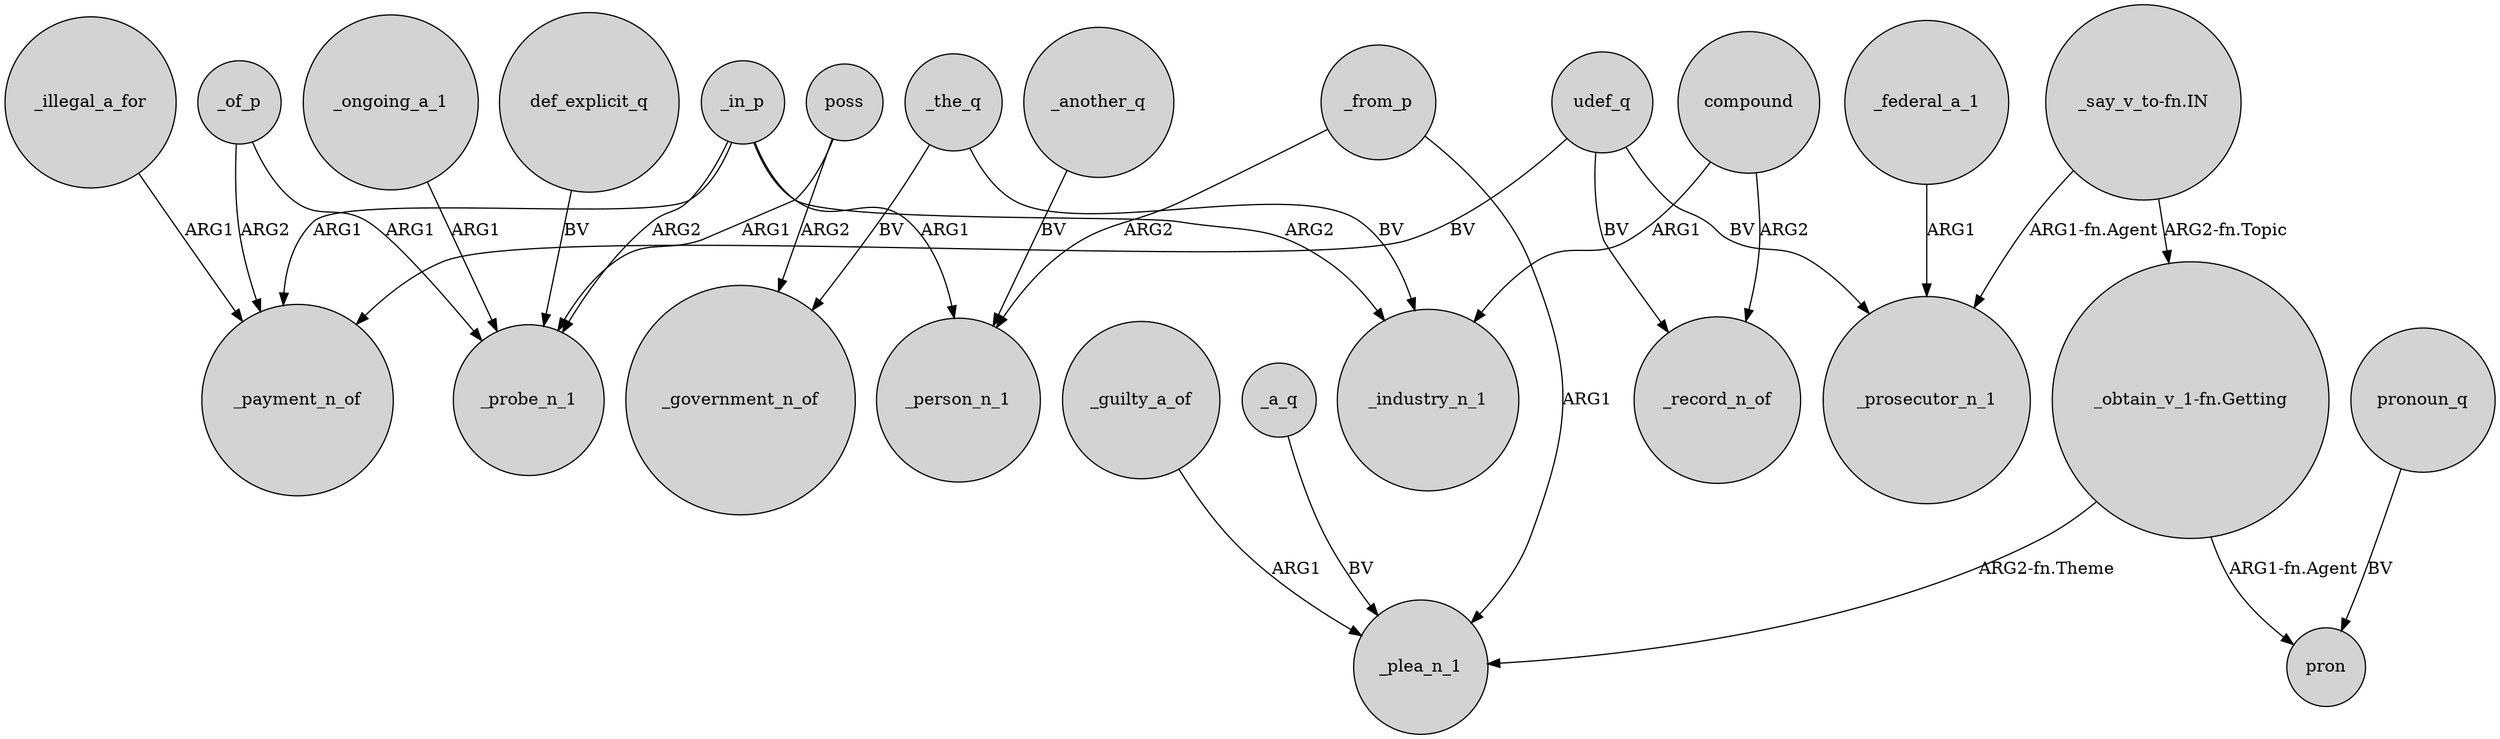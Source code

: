 digraph {
	node [shape=circle style=filled]
	_illegal_a_for -> _payment_n_of [label=ARG1]
	"_say_v_to-fn.IN" -> _prosecutor_n_1 [label="ARG1-fn.Agent"]
	_of_p -> _payment_n_of [label=ARG2]
	_from_p -> _person_n_1 [label=ARG2]
	def_explicit_q -> _probe_n_1 [label=BV]
	_another_q -> _person_n_1 [label=BV]
	udef_q -> _record_n_of [label=BV]
	_in_p -> _industry_n_1 [label=ARG2]
	_in_p -> _probe_n_1 [label=ARG2]
	compound -> _industry_n_1 [label=ARG1]
	"_obtain_v_1-fn.Getting" -> pron [label="ARG1-fn.Agent"]
	_the_q -> _industry_n_1 [label=BV]
	udef_q -> _prosecutor_n_1 [label=BV]
	compound -> _record_n_of [label=ARG2]
	udef_q -> _payment_n_of [label=BV]
	pronoun_q -> pron [label=BV]
	_guilty_a_of -> _plea_n_1 [label=ARG1]
	poss -> _probe_n_1 [label=ARG1]
	"_obtain_v_1-fn.Getting" -> _plea_n_1 [label="ARG2-fn.Theme"]
	_in_p -> _payment_n_of [label=ARG1]
	_from_p -> _plea_n_1 [label=ARG1]
	_in_p -> _person_n_1 [label=ARG1]
	_the_q -> _government_n_of [label=BV]
	"_say_v_to-fn.IN" -> "_obtain_v_1-fn.Getting" [label="ARG2-fn.Topic"]
	_of_p -> _probe_n_1 [label=ARG1]
	_ongoing_a_1 -> _probe_n_1 [label=ARG1]
	_a_q -> _plea_n_1 [label=BV]
	poss -> _government_n_of [label=ARG2]
	_federal_a_1 -> _prosecutor_n_1 [label=ARG1]
}
